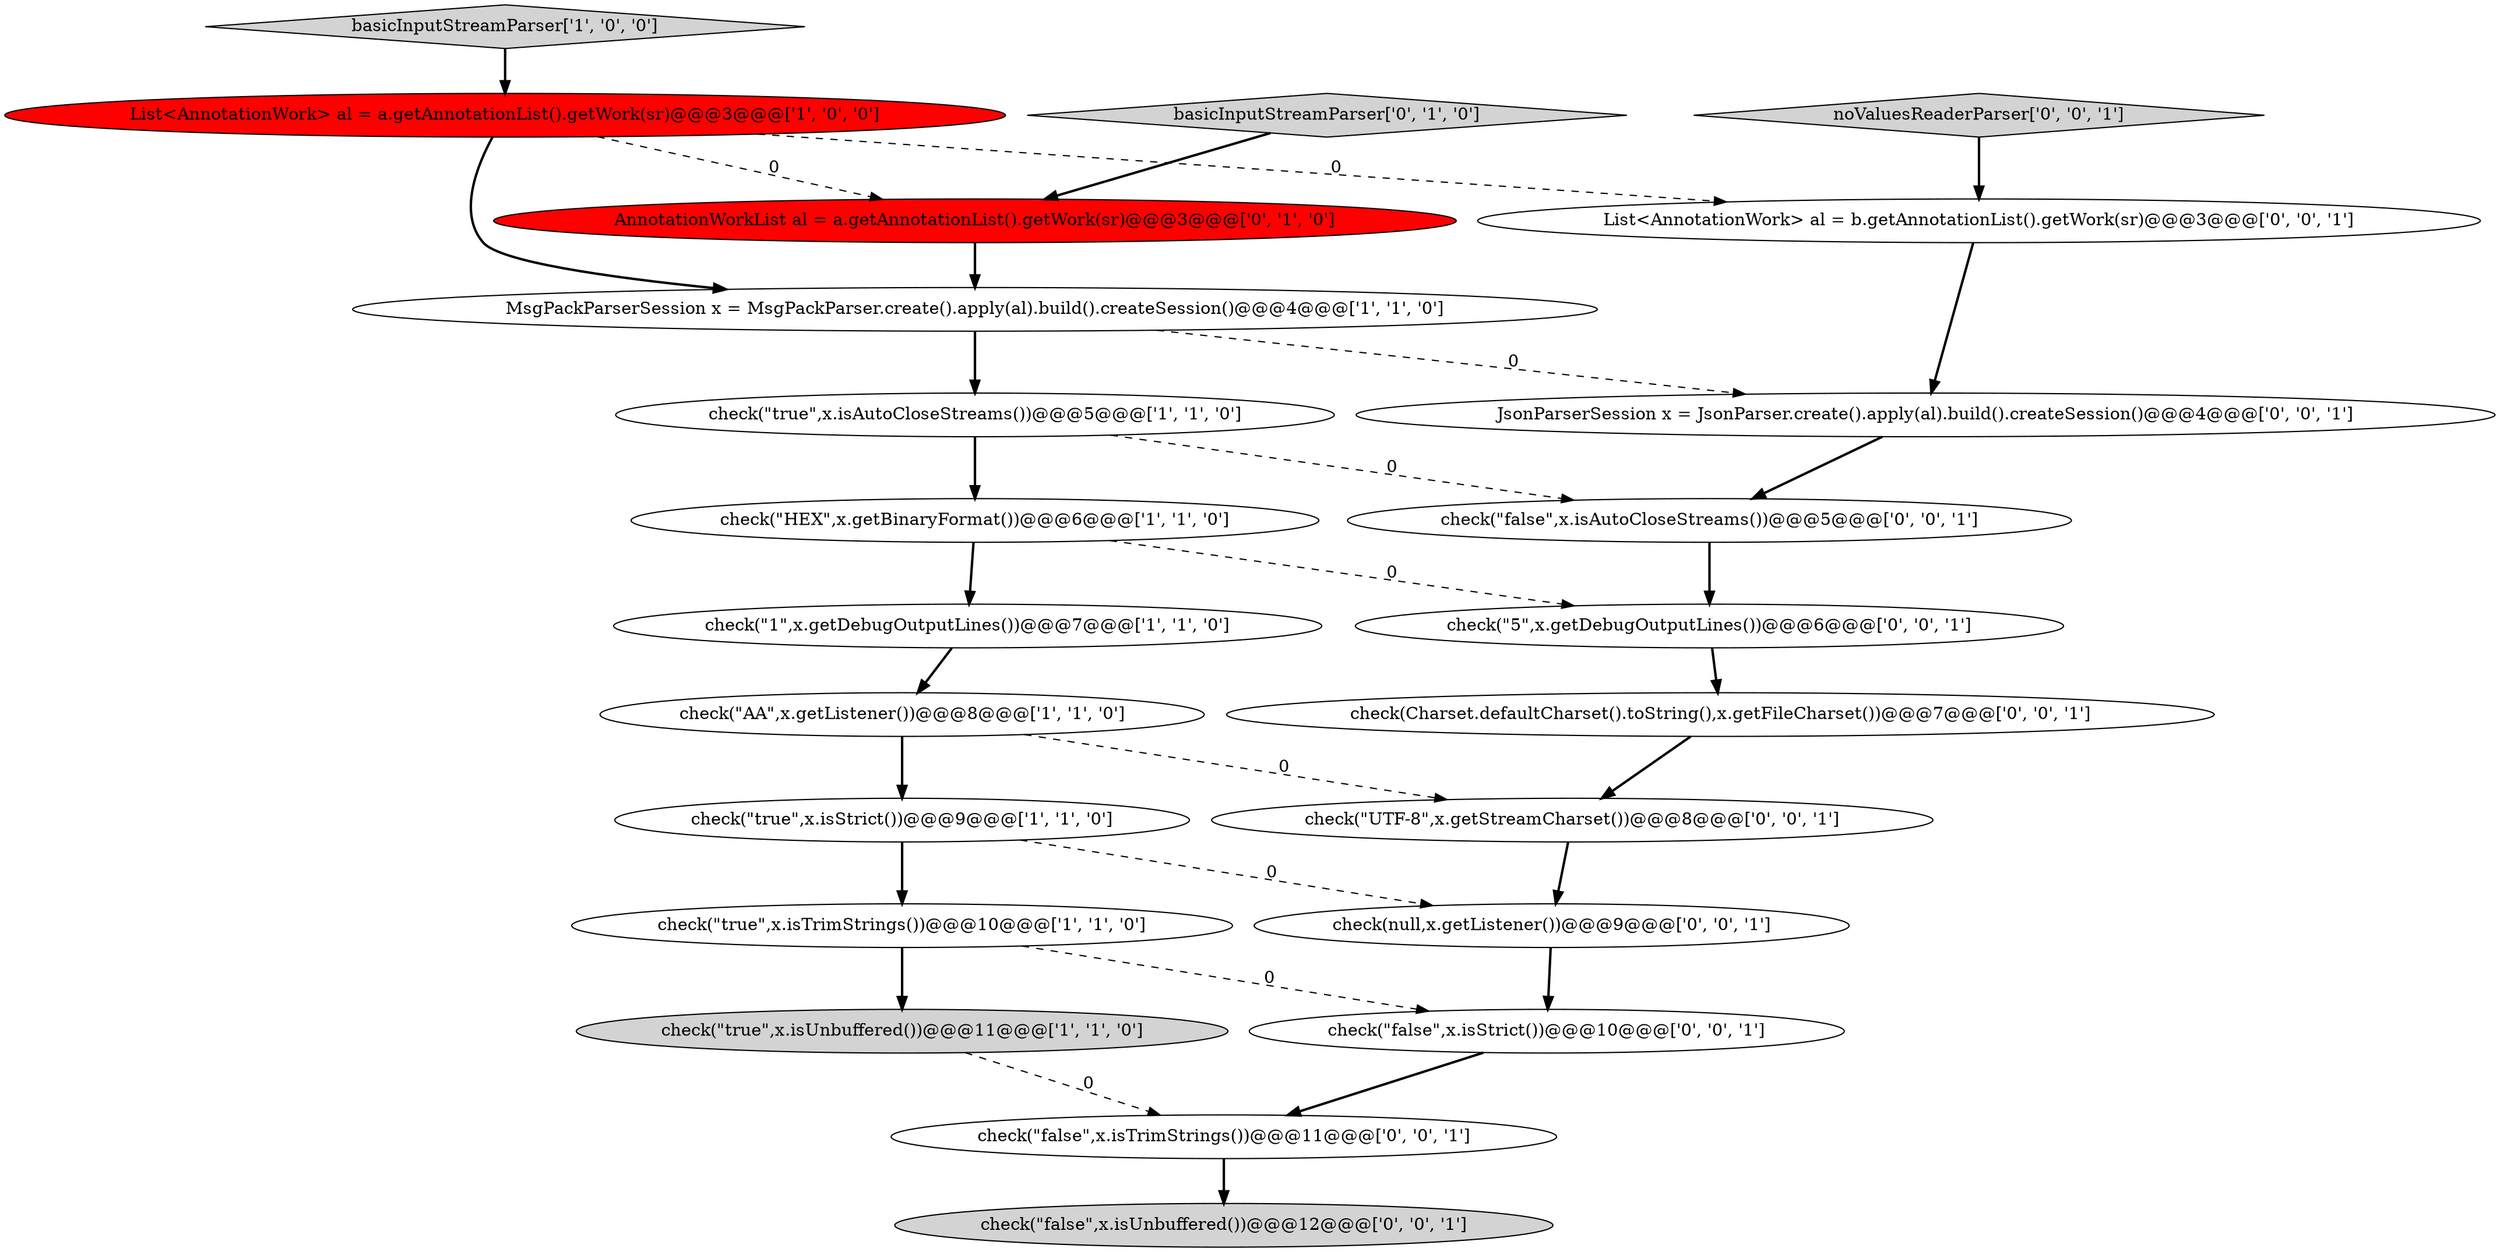 digraph {
6 [style = filled, label = "basicInputStreamParser['1', '0', '0']", fillcolor = lightgray, shape = diamond image = "AAA0AAABBB1BBB"];
7 [style = filled, label = "check(\"true\",x.isTrimStrings())@@@10@@@['1', '1', '0']", fillcolor = white, shape = ellipse image = "AAA0AAABBB1BBB"];
20 [style = filled, label = "check(\"UTF-8\",x.getStreamCharset())@@@8@@@['0', '0', '1']", fillcolor = white, shape = ellipse image = "AAA0AAABBB3BBB"];
3 [style = filled, label = "check(\"true\",x.isAutoCloseStreams())@@@5@@@['1', '1', '0']", fillcolor = white, shape = ellipse image = "AAA0AAABBB1BBB"];
0 [style = filled, label = "check(\"true\",x.isStrict())@@@9@@@['1', '1', '0']", fillcolor = white, shape = ellipse image = "AAA0AAABBB1BBB"];
13 [style = filled, label = "check(null,x.getListener())@@@9@@@['0', '0', '1']", fillcolor = white, shape = ellipse image = "AAA0AAABBB3BBB"];
19 [style = filled, label = "List<AnnotationWork> al = b.getAnnotationList().getWork(sr)@@@3@@@['0', '0', '1']", fillcolor = white, shape = ellipse image = "AAA0AAABBB3BBB"];
4 [style = filled, label = "check(\"1\",x.getDebugOutputLines())@@@7@@@['1', '1', '0']", fillcolor = white, shape = ellipse image = "AAA0AAABBB1BBB"];
1 [style = filled, label = "List<AnnotationWork> al = a.getAnnotationList().getWork(sr)@@@3@@@['1', '0', '0']", fillcolor = red, shape = ellipse image = "AAA1AAABBB1BBB"];
15 [style = filled, label = "JsonParserSession x = JsonParser.create().apply(al).build().createSession()@@@4@@@['0', '0', '1']", fillcolor = white, shape = ellipse image = "AAA0AAABBB3BBB"];
18 [style = filled, label = "noValuesReaderParser['0', '0', '1']", fillcolor = lightgray, shape = diamond image = "AAA0AAABBB3BBB"];
11 [style = filled, label = "basicInputStreamParser['0', '1', '0']", fillcolor = lightgray, shape = diamond image = "AAA0AAABBB2BBB"];
2 [style = filled, label = "MsgPackParserSession x = MsgPackParser.create().apply(al).build().createSession()@@@4@@@['1', '1', '0']", fillcolor = white, shape = ellipse image = "AAA0AAABBB1BBB"];
16 [style = filled, label = "check(\"false\",x.isStrict())@@@10@@@['0', '0', '1']", fillcolor = white, shape = ellipse image = "AAA0AAABBB3BBB"];
12 [style = filled, label = "check(\"false\",x.isAutoCloseStreams())@@@5@@@['0', '0', '1']", fillcolor = white, shape = ellipse image = "AAA0AAABBB3BBB"];
9 [style = filled, label = "check(\"HEX\",x.getBinaryFormat())@@@6@@@['1', '1', '0']", fillcolor = white, shape = ellipse image = "AAA0AAABBB1BBB"];
17 [style = filled, label = "check(\"false\",x.isUnbuffered())@@@12@@@['0', '0', '1']", fillcolor = lightgray, shape = ellipse image = "AAA0AAABBB3BBB"];
21 [style = filled, label = "check(\"5\",x.getDebugOutputLines())@@@6@@@['0', '0', '1']", fillcolor = white, shape = ellipse image = "AAA0AAABBB3BBB"];
8 [style = filled, label = "check(\"true\",x.isUnbuffered())@@@11@@@['1', '1', '0']", fillcolor = lightgray, shape = ellipse image = "AAA0AAABBB1BBB"];
10 [style = filled, label = "AnnotationWorkList al = a.getAnnotationList().getWork(sr)@@@3@@@['0', '1', '0']", fillcolor = red, shape = ellipse image = "AAA1AAABBB2BBB"];
14 [style = filled, label = "check(\"false\",x.isTrimStrings())@@@11@@@['0', '0', '1']", fillcolor = white, shape = ellipse image = "AAA0AAABBB3BBB"];
22 [style = filled, label = "check(Charset.defaultCharset().toString(),x.getFileCharset())@@@7@@@['0', '0', '1']", fillcolor = white, shape = ellipse image = "AAA0AAABBB3BBB"];
5 [style = filled, label = "check(\"AA\",x.getListener())@@@8@@@['1', '1', '0']", fillcolor = white, shape = ellipse image = "AAA0AAABBB1BBB"];
20->13 [style = bold, label=""];
12->21 [style = bold, label=""];
7->16 [style = dashed, label="0"];
9->4 [style = bold, label=""];
2->3 [style = bold, label=""];
1->19 [style = dashed, label="0"];
18->19 [style = bold, label=""];
14->17 [style = bold, label=""];
1->10 [style = dashed, label="0"];
8->14 [style = dashed, label="0"];
7->8 [style = bold, label=""];
13->16 [style = bold, label=""];
5->20 [style = dashed, label="0"];
0->7 [style = bold, label=""];
2->15 [style = dashed, label="0"];
3->9 [style = bold, label=""];
6->1 [style = bold, label=""];
3->12 [style = dashed, label="0"];
5->0 [style = bold, label=""];
22->20 [style = bold, label=""];
21->22 [style = bold, label=""];
11->10 [style = bold, label=""];
9->21 [style = dashed, label="0"];
0->13 [style = dashed, label="0"];
16->14 [style = bold, label=""];
10->2 [style = bold, label=""];
1->2 [style = bold, label=""];
15->12 [style = bold, label=""];
19->15 [style = bold, label=""];
4->5 [style = bold, label=""];
}
